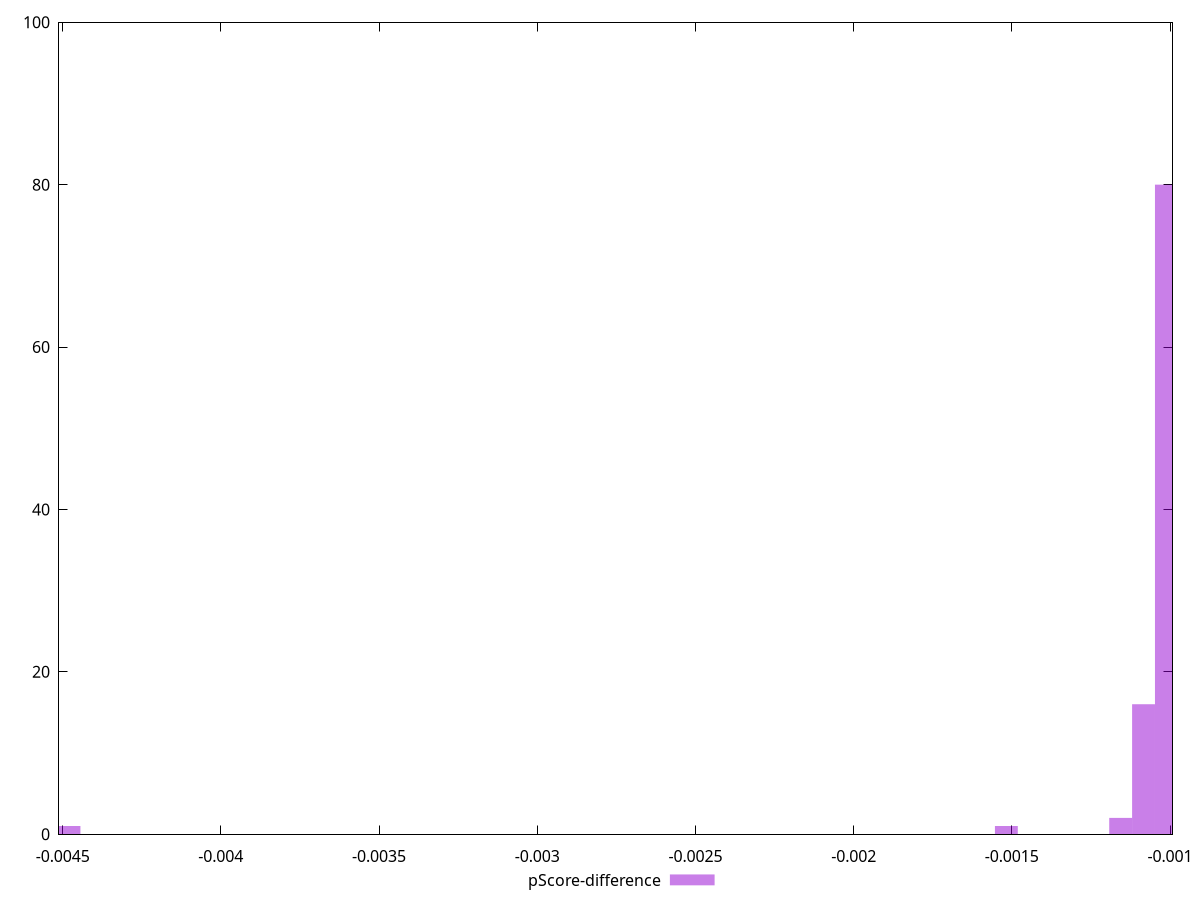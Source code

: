 reset

$pScoreDifference <<EOF
-0.004480026170858907 1
-0.001011618812774592 80
-0.0010838772994013483 16
-0.001156135786028105 2
-0.0015174282191618878 1
EOF

set key outside below
set boxwidth 0.00007225848662675656
set xrange [-0.00451157845947836:-0.000992347839558816]
set yrange [0:100]
set trange [0:100]
set style fill transparent solid 0.5 noborder
set terminal svg size 640, 490 enhanced background rgb 'white'
set output "report_00017_2021-02-10T15-08-03.406Z/speed-index/samples/pages+cached+noadtech+nomedia+nocss/pScore-difference/histogram.svg"

plot $pScoreDifference title "pScore-difference" with boxes

reset

